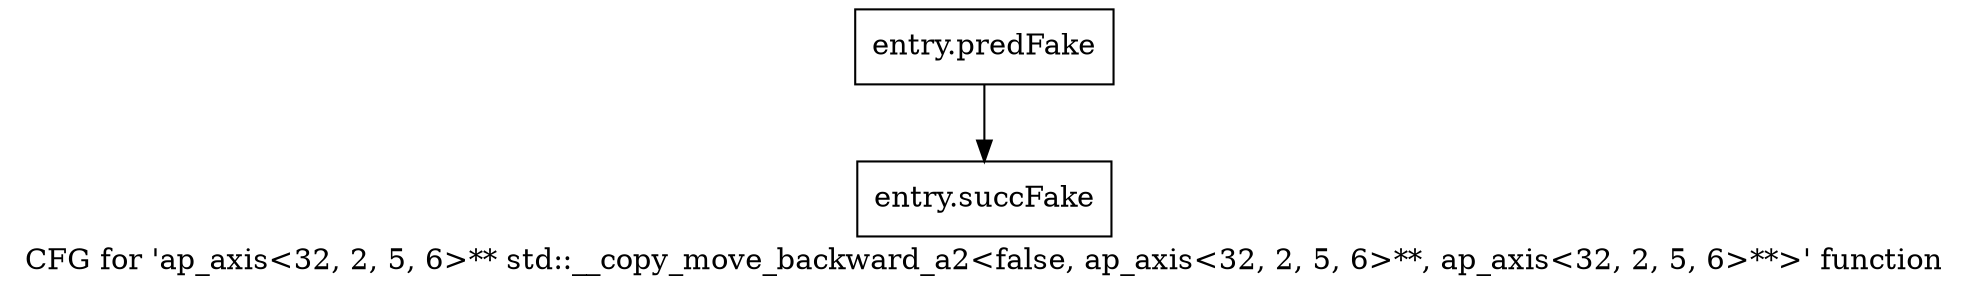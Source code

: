 digraph "CFG for 'ap_axis\<32, 2, 5, 6\>** std::__copy_move_backward_a2\<false, ap_axis\<32, 2, 5, 6\>**, ap_axis\<32, 2, 5, 6\>**\>' function" {
	label="CFG for 'ap_axis\<32, 2, 5, 6\>** std::__copy_move_backward_a2\<false, ap_axis\<32, 2, 5, 6\>**, ap_axis\<32, 2, 5, 6\>**\>' function";

	Node0x47bc4a0 [shape=record,filename="",linenumber="",label="{entry.predFake}"];
	Node0x47bc4a0 -> Node0x48a78e0[ callList="" memoryops="" filename="/proj/xbuilds/2019.2_0801_1/installs/lin64/Vivado/HEAD/tps/lnx64/gcc-6.2.0/lib/gcc/x86_64-pc-linux-gnu/6.2.0/../../../../include/c++/6.2.0/bits/stl_algobase.h"];
	Node0x48a78e0 [shape=record,filename="/proj/xbuilds/2019.2_0801_1/installs/lin64/Vivado/HEAD/tps/lnx64/gcc-6.2.0/lib/gcc/x86_64-pc-linux-gnu/6.2.0/../../../../include/c++/6.2.0/bits/stl_algobase.h",linenumber="597",label="{entry.succFake}"];
}
